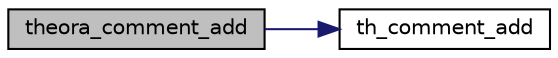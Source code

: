 digraph "theora_comment_add"
{
  edge [fontname="Helvetica",fontsize="10",labelfontname="Helvetica",labelfontsize="10"];
  node [fontname="Helvetica",fontsize="10",shape=record];
  rankdir="LR";
  Node1 [label="theora_comment_add",height=0.2,width=0.4,color="black", fillcolor="grey75", style="filled", fontcolor="black"];
  Node1 -> Node2 [color="midnightblue",fontsize="10",style="solid",fontname="Helvetica"];
  Node2 [label="th_comment_add",height=0.2,width=0.4,color="black", fillcolor="white", style="filled",URL="$group__basefuncs.html#ga19a1f7b8032db957df151a34e5ac9272"];
}

